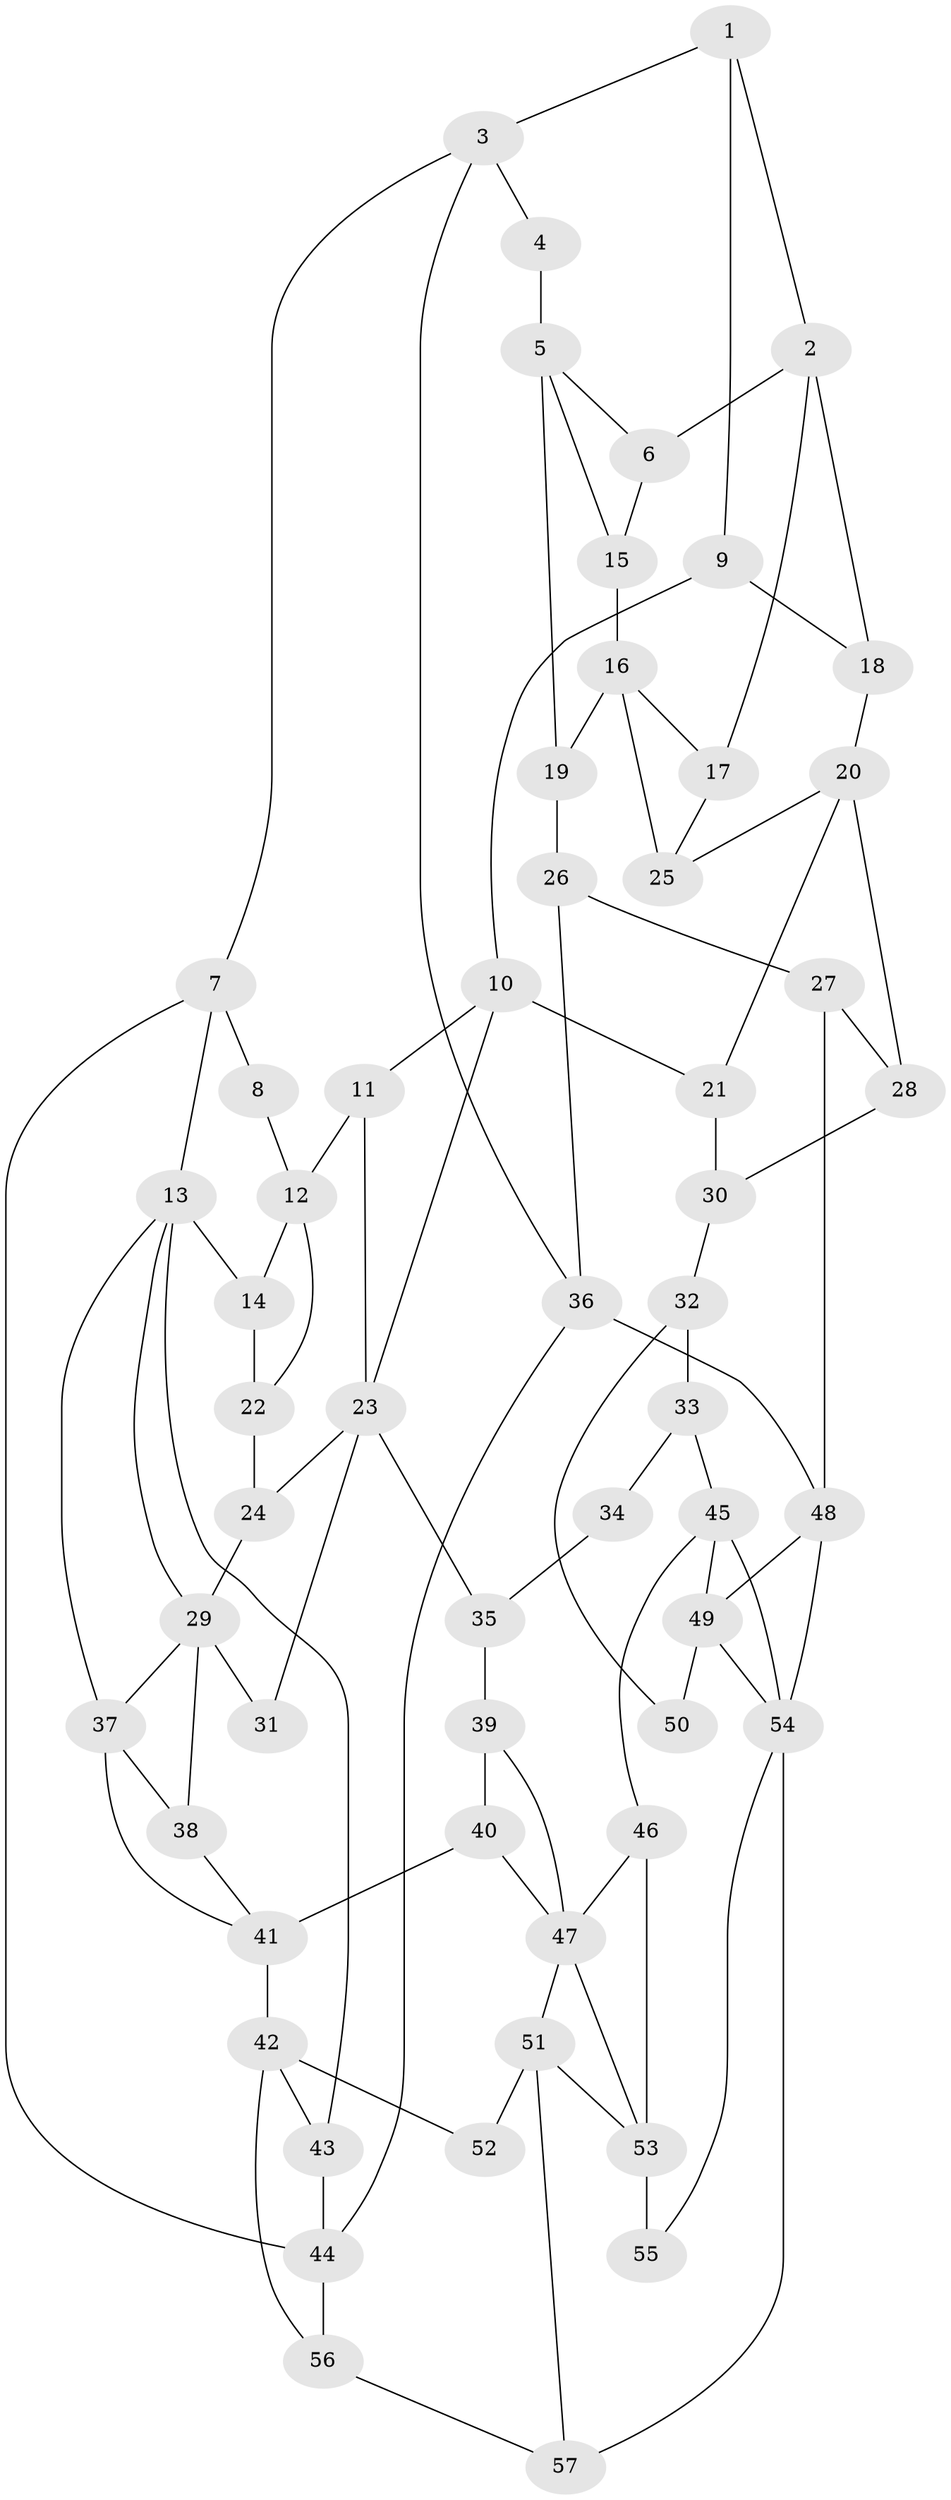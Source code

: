 // original degree distribution, {4: 0.22807017543859648, 5: 0.543859649122807, 3: 0.017543859649122806, 6: 0.21052631578947367}
// Generated by graph-tools (version 1.1) at 2025/38/03/09/25 02:38:35]
// undirected, 57 vertices, 96 edges
graph export_dot {
graph [start="1"]
  node [color=gray90,style=filled];
  1;
  2;
  3;
  4;
  5;
  6;
  7;
  8;
  9;
  10;
  11;
  12;
  13;
  14;
  15;
  16;
  17;
  18;
  19;
  20;
  21;
  22;
  23;
  24;
  25;
  26;
  27;
  28;
  29;
  30;
  31;
  32;
  33;
  34;
  35;
  36;
  37;
  38;
  39;
  40;
  41;
  42;
  43;
  44;
  45;
  46;
  47;
  48;
  49;
  50;
  51;
  52;
  53;
  54;
  55;
  56;
  57;
  1 -- 2 [weight=1.0];
  1 -- 3 [weight=1.0];
  1 -- 9 [weight=1.0];
  2 -- 6 [weight=1.0];
  2 -- 17 [weight=1.0];
  2 -- 18 [weight=1.0];
  3 -- 4 [weight=1.0];
  3 -- 7 [weight=1.0];
  3 -- 36 [weight=1.0];
  4 -- 5 [weight=2.0];
  5 -- 6 [weight=1.0];
  5 -- 15 [weight=1.0];
  5 -- 19 [weight=1.0];
  6 -- 15 [weight=2.0];
  7 -- 8 [weight=1.0];
  7 -- 13 [weight=1.0];
  7 -- 44 [weight=1.0];
  8 -- 12 [weight=2.0];
  9 -- 10 [weight=1.0];
  9 -- 18 [weight=1.0];
  10 -- 11 [weight=2.0];
  10 -- 21 [weight=1.0];
  10 -- 23 [weight=1.0];
  11 -- 12 [weight=2.0];
  11 -- 23 [weight=1.0];
  12 -- 14 [weight=1.0];
  12 -- 22 [weight=1.0];
  13 -- 14 [weight=2.0];
  13 -- 29 [weight=1.0];
  13 -- 37 [weight=1.0];
  13 -- 43 [weight=1.0];
  14 -- 22 [weight=1.0];
  15 -- 16 [weight=3.0];
  16 -- 17 [weight=1.0];
  16 -- 19 [weight=1.0];
  16 -- 25 [weight=1.0];
  17 -- 25 [weight=1.0];
  18 -- 20 [weight=1.0];
  19 -- 26 [weight=1.0];
  20 -- 21 [weight=1.0];
  20 -- 25 [weight=1.0];
  20 -- 28 [weight=1.0];
  21 -- 30 [weight=1.0];
  22 -- 24 [weight=1.0];
  23 -- 24 [weight=1.0];
  23 -- 31 [weight=1.0];
  23 -- 35 [weight=2.0];
  24 -- 29 [weight=1.0];
  26 -- 27 [weight=1.0];
  26 -- 36 [weight=1.0];
  27 -- 28 [weight=1.0];
  27 -- 48 [weight=1.0];
  28 -- 30 [weight=1.0];
  29 -- 31 [weight=2.0];
  29 -- 37 [weight=1.0];
  29 -- 38 [weight=1.0];
  30 -- 32 [weight=1.0];
  32 -- 33 [weight=1.0];
  32 -- 50 [weight=1.0];
  33 -- 34 [weight=1.0];
  33 -- 45 [weight=1.0];
  34 -- 35 [weight=2.0];
  35 -- 39 [weight=2.0];
  36 -- 44 [weight=1.0];
  36 -- 48 [weight=1.0];
  37 -- 38 [weight=1.0];
  37 -- 41 [weight=1.0];
  38 -- 41 [weight=1.0];
  39 -- 40 [weight=1.0];
  39 -- 47 [weight=1.0];
  40 -- 41 [weight=1.0];
  40 -- 47 [weight=1.0];
  41 -- 42 [weight=2.0];
  42 -- 43 [weight=1.0];
  42 -- 52 [weight=2.0];
  42 -- 56 [weight=1.0];
  43 -- 44 [weight=1.0];
  44 -- 56 [weight=1.0];
  45 -- 46 [weight=1.0];
  45 -- 49 [weight=1.0];
  45 -- 54 [weight=1.0];
  46 -- 47 [weight=1.0];
  46 -- 53 [weight=1.0];
  47 -- 51 [weight=1.0];
  47 -- 53 [weight=1.0];
  48 -- 49 [weight=2.0];
  48 -- 54 [weight=1.0];
  49 -- 50 [weight=2.0];
  49 -- 54 [weight=1.0];
  51 -- 52 [weight=1.0];
  51 -- 53 [weight=2.0];
  51 -- 57 [weight=1.0];
  53 -- 55 [weight=2.0];
  54 -- 55 [weight=1.0];
  54 -- 57 [weight=1.0];
  56 -- 57 [weight=1.0];
}
